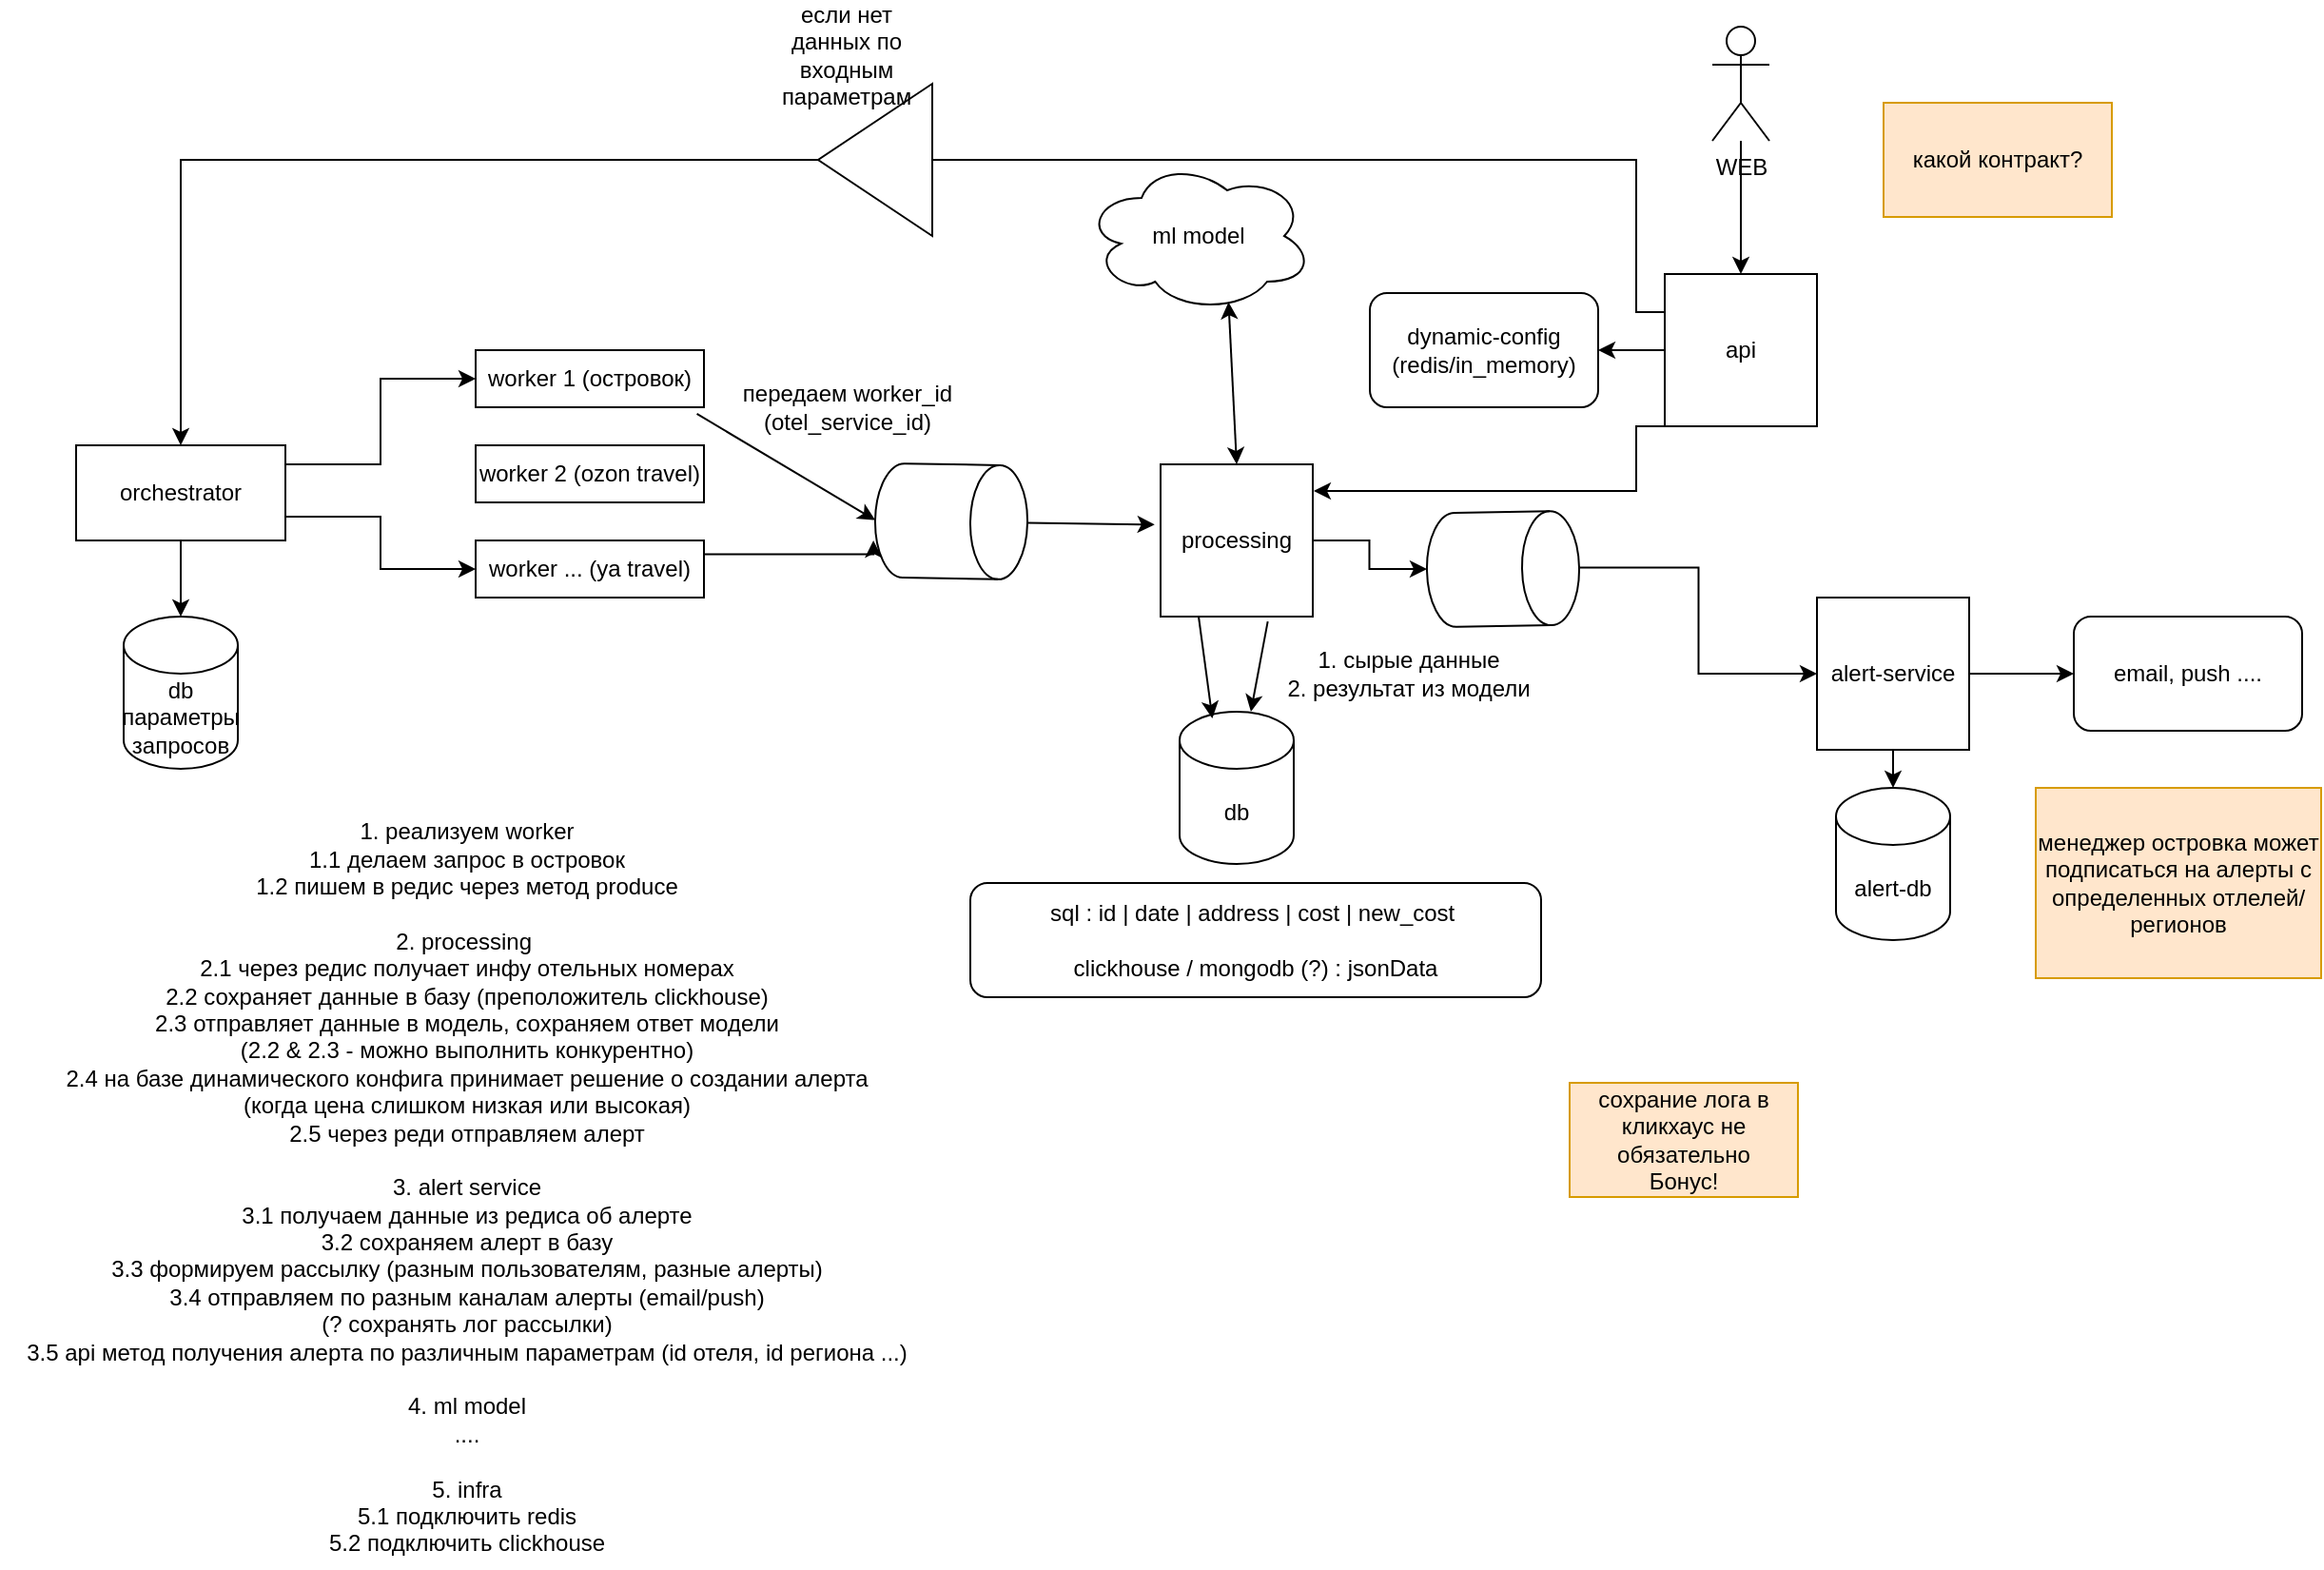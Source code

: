 <mxfile version="21.8.1" type="device">
  <diagram name="Страница — 1" id="DQRZB8wsY0Es5-H4y2CS">
    <mxGraphModel dx="1470" dy="2148" grid="1" gridSize="10" guides="1" tooltips="1" connect="1" arrows="1" fold="1" page="1" pageScale="1" pageWidth="827" pageHeight="1169" math="0" shadow="0">
      <root>
        <mxCell id="0" />
        <mxCell id="1" parent="0" />
        <mxCell id="x9cxGXDTbsu_pRV74q6P-38" style="edgeStyle=orthogonalEdgeStyle;rounded=0;orthogonalLoop=1;jettySize=auto;html=1;exitX=1;exitY=0.5;exitDx=0;exitDy=0;" edge="1" parent="1" source="x9cxGXDTbsu_pRV74q6P-2" target="x9cxGXDTbsu_pRV74q6P-37">
          <mxGeometry relative="1" as="geometry" />
        </mxCell>
        <mxCell id="x9cxGXDTbsu_pRV74q6P-2" value="processing" style="whiteSpace=wrap;html=1;aspect=fixed;" vertex="1" parent="1">
          <mxGeometry x="640" y="160" width="80" height="80" as="geometry" />
        </mxCell>
        <mxCell id="x9cxGXDTbsu_pRV74q6P-3" value="worker 1 (островок)" style="rounded=0;whiteSpace=wrap;html=1;" vertex="1" parent="1">
          <mxGeometry x="280" y="100" width="120" height="30" as="geometry" />
        </mxCell>
        <mxCell id="x9cxGXDTbsu_pRV74q6P-4" value="worker 2 (ozon travel)" style="rounded=0;whiteSpace=wrap;html=1;" vertex="1" parent="1">
          <mxGeometry x="280" y="150" width="120" height="30" as="geometry" />
        </mxCell>
        <mxCell id="x9cxGXDTbsu_pRV74q6P-6" value="worker ... (ya travel)" style="rounded=0;whiteSpace=wrap;html=1;" vertex="1" parent="1">
          <mxGeometry x="280" y="200" width="120" height="30" as="geometry" />
        </mxCell>
        <mxCell id="x9cxGXDTbsu_pRV74q6P-9" value="ml model" style="ellipse;shape=cloud;whiteSpace=wrap;html=1;" vertex="1" parent="1">
          <mxGeometry x="600" width="120" height="80" as="geometry" />
        </mxCell>
        <mxCell id="x9cxGXDTbsu_pRV74q6P-14" value="" style="shape=cylinder3;whiteSpace=wrap;html=1;boundedLbl=1;backgroundOutline=1;size=15;rotation=91;" vertex="1" parent="1">
          <mxGeometry x="500" y="150" width="60" height="80" as="geometry" />
        </mxCell>
        <mxCell id="x9cxGXDTbsu_pRV74q6P-18" value="" style="endArrow=classic;html=1;rounded=0;entryX=0.5;entryY=1;entryDx=0;entryDy=0;entryPerimeter=0;exitX=0.969;exitY=1.116;exitDx=0;exitDy=0;exitPerimeter=0;" edge="1" parent="1" source="x9cxGXDTbsu_pRV74q6P-3" target="x9cxGXDTbsu_pRV74q6P-14">
          <mxGeometry width="50" height="50" relative="1" as="geometry">
            <mxPoint x="400" y="120" as="sourcePoint" />
            <mxPoint x="470" y="180" as="targetPoint" />
          </mxGeometry>
        </mxCell>
        <mxCell id="x9cxGXDTbsu_pRV74q6P-21" value="" style="endArrow=classic;startArrow=classic;html=1;rounded=0;exitX=0.5;exitY=0;exitDx=0;exitDy=0;entryX=0.631;entryY=0.934;entryDx=0;entryDy=0;entryPerimeter=0;" edge="1" parent="1" source="x9cxGXDTbsu_pRV74q6P-2" target="x9cxGXDTbsu_pRV74q6P-9">
          <mxGeometry width="50" height="50" relative="1" as="geometry">
            <mxPoint x="640" y="135" as="sourcePoint" />
            <mxPoint x="670" y="95" as="targetPoint" />
          </mxGeometry>
        </mxCell>
        <mxCell id="x9cxGXDTbsu_pRV74q6P-22" value="" style="endArrow=classic;html=1;rounded=0;entryX=-0.039;entryY=0.396;entryDx=0;entryDy=0;entryPerimeter=0;exitX=0.5;exitY=0;exitDx=0;exitDy=0;exitPerimeter=0;" edge="1" parent="1" source="x9cxGXDTbsu_pRV74q6P-14" target="x9cxGXDTbsu_pRV74q6P-2">
          <mxGeometry width="50" height="50" relative="1" as="geometry">
            <mxPoint x="550" y="200" as="sourcePoint" />
            <mxPoint x="600" y="150" as="targetPoint" />
          </mxGeometry>
        </mxCell>
        <mxCell id="x9cxGXDTbsu_pRV74q6P-24" value="db" style="shape=cylinder3;whiteSpace=wrap;html=1;boundedLbl=1;backgroundOutline=1;size=15;" vertex="1" parent="1">
          <mxGeometry x="650" y="290" width="60" height="80" as="geometry" />
        </mxCell>
        <mxCell id="x9cxGXDTbsu_pRV74q6P-27" value="" style="endArrow=classic;html=1;rounded=0;exitX=0.25;exitY=1;exitDx=0;exitDy=0;entryX=0.287;entryY=0.044;entryDx=0;entryDy=0;entryPerimeter=0;" edge="1" parent="1" source="x9cxGXDTbsu_pRV74q6P-2" target="x9cxGXDTbsu_pRV74q6P-24">
          <mxGeometry width="50" height="50" relative="1" as="geometry">
            <mxPoint x="720" y="260" as="sourcePoint" />
            <mxPoint x="770" y="210" as="targetPoint" />
          </mxGeometry>
        </mxCell>
        <mxCell id="x9cxGXDTbsu_pRV74q6P-28" value="" style="endArrow=classic;html=1;rounded=0;exitX=0.704;exitY=1.032;exitDx=0;exitDy=0;exitPerimeter=0;" edge="1" parent="1" source="x9cxGXDTbsu_pRV74q6P-2" target="x9cxGXDTbsu_pRV74q6P-24">
          <mxGeometry width="50" height="50" relative="1" as="geometry">
            <mxPoint x="720" y="260" as="sourcePoint" />
            <mxPoint x="770" y="210" as="targetPoint" />
          </mxGeometry>
        </mxCell>
        <mxCell id="x9cxGXDTbsu_pRV74q6P-29" value="1. сырые данные&lt;br&gt;2. результат из модели" style="text;html=1;align=center;verticalAlign=middle;resizable=0;points=[];autosize=1;strokeColor=none;fillColor=none;" vertex="1" parent="1">
          <mxGeometry x="690" y="250" width="160" height="40" as="geometry" />
        </mxCell>
        <mxCell id="x9cxGXDTbsu_pRV74q6P-30" value="sql : id | date | address | cost | new_cost&amp;nbsp;&lt;br&gt;&lt;br&gt;clickhouse / mongodb (?) : jsonData" style="rounded=1;whiteSpace=wrap;html=1;" vertex="1" parent="1">
          <mxGeometry x="540" y="380" width="300" height="60" as="geometry" />
        </mxCell>
        <mxCell id="x9cxGXDTbsu_pRV74q6P-46" style="edgeStyle=orthogonalEdgeStyle;rounded=0;orthogonalLoop=1;jettySize=auto;html=1;exitX=0;exitY=0.5;exitDx=0;exitDy=0;entryX=1;entryY=0.5;entryDx=0;entryDy=0;" edge="1" parent="1" source="x9cxGXDTbsu_pRV74q6P-32" target="x9cxGXDTbsu_pRV74q6P-45">
          <mxGeometry relative="1" as="geometry" />
        </mxCell>
        <mxCell id="x9cxGXDTbsu_pRV74q6P-57" style="edgeStyle=orthogonalEdgeStyle;rounded=0;orthogonalLoop=1;jettySize=auto;html=1;exitX=0;exitY=0.25;exitDx=0;exitDy=0;entryX=0.5;entryY=0;entryDx=0;entryDy=0;" edge="1" parent="1" source="x9cxGXDTbsu_pRV74q6P-32" target="x9cxGXDTbsu_pRV74q6P-54">
          <mxGeometry relative="1" as="geometry">
            <Array as="points">
              <mxPoint x="890" y="80" />
              <mxPoint x="890" />
              <mxPoint x="125" />
            </Array>
          </mxGeometry>
        </mxCell>
        <mxCell id="x9cxGXDTbsu_pRV74q6P-32" value="api" style="whiteSpace=wrap;html=1;aspect=fixed;" vertex="1" parent="1">
          <mxGeometry x="905" y="60" width="80" height="80" as="geometry" />
        </mxCell>
        <mxCell id="x9cxGXDTbsu_pRV74q6P-34" style="edgeStyle=orthogonalEdgeStyle;rounded=0;orthogonalLoop=1;jettySize=auto;html=1;" edge="1" parent="1" source="x9cxGXDTbsu_pRV74q6P-33" target="x9cxGXDTbsu_pRV74q6P-32">
          <mxGeometry relative="1" as="geometry" />
        </mxCell>
        <mxCell id="x9cxGXDTbsu_pRV74q6P-33" value="WEB" style="shape=umlActor;verticalLabelPosition=bottom;verticalAlign=top;html=1;outlineConnect=0;" vertex="1" parent="1">
          <mxGeometry x="930" y="-70" width="30" height="60" as="geometry" />
        </mxCell>
        <mxCell id="x9cxGXDTbsu_pRV74q6P-35" value="alert-db" style="shape=cylinder3;whiteSpace=wrap;html=1;boundedLbl=1;backgroundOutline=1;size=15;" vertex="1" parent="1">
          <mxGeometry x="995" y="330" width="60" height="80" as="geometry" />
        </mxCell>
        <mxCell id="x9cxGXDTbsu_pRV74q6P-42" style="edgeStyle=orthogonalEdgeStyle;rounded=0;orthogonalLoop=1;jettySize=auto;html=1;exitX=1;exitY=0.5;exitDx=0;exitDy=0;" edge="1" parent="1" source="x9cxGXDTbsu_pRV74q6P-36" target="x9cxGXDTbsu_pRV74q6P-41">
          <mxGeometry relative="1" as="geometry" />
        </mxCell>
        <mxCell id="x9cxGXDTbsu_pRV74q6P-36" value="alert-service" style="whiteSpace=wrap;html=1;aspect=fixed;" vertex="1" parent="1">
          <mxGeometry x="985" y="230" width="80" height="80" as="geometry" />
        </mxCell>
        <mxCell id="x9cxGXDTbsu_pRV74q6P-39" style="edgeStyle=orthogonalEdgeStyle;rounded=0;orthogonalLoop=1;jettySize=auto;html=1;exitX=0.5;exitY=0;exitDx=0;exitDy=0;exitPerimeter=0;entryX=0;entryY=0.5;entryDx=0;entryDy=0;" edge="1" parent="1" source="x9cxGXDTbsu_pRV74q6P-37" target="x9cxGXDTbsu_pRV74q6P-36">
          <mxGeometry relative="1" as="geometry" />
        </mxCell>
        <mxCell id="x9cxGXDTbsu_pRV74q6P-37" value="" style="shape=cylinder3;whiteSpace=wrap;html=1;boundedLbl=1;backgroundOutline=1;size=15;rotation=89;" vertex="1" parent="1">
          <mxGeometry x="790" y="175" width="60" height="80" as="geometry" />
        </mxCell>
        <mxCell id="x9cxGXDTbsu_pRV74q6P-40" style="edgeStyle=orthogonalEdgeStyle;rounded=0;orthogonalLoop=1;jettySize=auto;html=1;exitX=0.5;exitY=1;exitDx=0;exitDy=0;entryX=0.5;entryY=0;entryDx=0;entryDy=0;entryPerimeter=0;" edge="1" parent="1" source="x9cxGXDTbsu_pRV74q6P-36" target="x9cxGXDTbsu_pRV74q6P-35">
          <mxGeometry relative="1" as="geometry" />
        </mxCell>
        <mxCell id="x9cxGXDTbsu_pRV74q6P-41" value="email, push ...." style="rounded=1;whiteSpace=wrap;html=1;" vertex="1" parent="1">
          <mxGeometry x="1120" y="240" width="120" height="60" as="geometry" />
        </mxCell>
        <mxCell id="x9cxGXDTbsu_pRV74q6P-45" value="dynamic-config&lt;br&gt;(redis/in_memory)" style="rounded=1;whiteSpace=wrap;html=1;" vertex="1" parent="1">
          <mxGeometry x="750" y="70" width="120" height="60" as="geometry" />
        </mxCell>
        <mxCell id="x9cxGXDTbsu_pRV74q6P-47" value="какой контракт?" style="whiteSpace=wrap;html=1;fillColor=#ffe6cc;strokeColor=#d79b00;" vertex="1" parent="1">
          <mxGeometry x="1020" y="-30" width="120" height="60" as="geometry" />
        </mxCell>
        <mxCell id="x9cxGXDTbsu_pRV74q6P-50" value="1. реализуем worker&lt;br&gt;1.1 делаем запрос в островок&lt;br&gt;1.2 пишем в редис через метод produce&lt;br&gt;&lt;br&gt;2. processing&amp;nbsp;&lt;br&gt;2.1 через редис получает инфу отельных номерах&lt;br&gt;2.2 сохраняет данные в базу (преположитель clickhouse)&lt;br&gt;2.3 отправляет данные в модель, сохраняем ответ модели&lt;br&gt;(2.2 &amp;amp; 2.3 - можно выполнить конкурентно)&lt;br&gt;2.4 на базе динамического конфига принимает решение о создании алерта &lt;br&gt;(когда цена слишком низкая или высокая)&lt;br&gt;2.5 через реди отправляем алерт&lt;br&gt;&lt;br&gt;3. alert service&lt;br&gt;3.1 получаем данные из редиса об алерте&lt;br&gt;3.2 сохраняем алерт в базу&lt;br&gt;3.3 формируем рассылку (разным пользователям, разные алерты)&lt;br&gt;3.4 отправляем по разным каналам алерты (email/push) &lt;br&gt;(? сохранять лог рассылки)&lt;br&gt;3.5 api метод получения алерта по различным параметрам (id отеля, id региона ...)&lt;br&gt;&lt;br&gt;4. ml model&lt;br&gt;....&lt;br&gt;&lt;br&gt;5. infra&lt;br&gt;5.1 подключить redis&lt;br&gt;5.2 подключить clickhouse" style="text;html=1;align=center;verticalAlign=middle;resizable=0;points=[];autosize=1;strokeColor=none;fillColor=none;" vertex="1" parent="1">
          <mxGeometry x="30" y="340" width="490" height="400" as="geometry" />
        </mxCell>
        <mxCell id="x9cxGXDTbsu_pRV74q6P-51" value="менеджер островка может подписаться на алерты с определенных отлелей/регионов" style="whiteSpace=wrap;html=1;fillColor=#ffe6cc;strokeColor=#d79b00;" vertex="1" parent="1">
          <mxGeometry x="1100" y="330" width="150" height="100" as="geometry" />
        </mxCell>
        <mxCell id="x9cxGXDTbsu_pRV74q6P-52" value="сохрание лога в кликхаус не обязательно&lt;br&gt;Бонус!" style="whiteSpace=wrap;html=1;fillColor=#ffe6cc;strokeColor=#d79b00;" vertex="1" parent="1">
          <mxGeometry x="855" y="485" width="120" height="60" as="geometry" />
        </mxCell>
        <mxCell id="x9cxGXDTbsu_pRV74q6P-53" value="передаем worker_id &lt;br&gt;(otel_service_id)" style="text;html=1;align=center;verticalAlign=middle;resizable=0;points=[];autosize=1;strokeColor=none;fillColor=none;" vertex="1" parent="1">
          <mxGeometry x="410" y="110" width="130" height="40" as="geometry" />
        </mxCell>
        <mxCell id="x9cxGXDTbsu_pRV74q6P-55" style="edgeStyle=orthogonalEdgeStyle;rounded=0;orthogonalLoop=1;jettySize=auto;html=1;entryX=0;entryY=0.5;entryDx=0;entryDy=0;" edge="1" parent="1" source="x9cxGXDTbsu_pRV74q6P-54" target="x9cxGXDTbsu_pRV74q6P-3">
          <mxGeometry relative="1" as="geometry">
            <Array as="points">
              <mxPoint x="230" y="160" />
              <mxPoint x="230" y="115" />
            </Array>
          </mxGeometry>
        </mxCell>
        <mxCell id="x9cxGXDTbsu_pRV74q6P-63" style="edgeStyle=orthogonalEdgeStyle;rounded=0;orthogonalLoop=1;jettySize=auto;html=1;" edge="1" parent="1" source="x9cxGXDTbsu_pRV74q6P-54" target="x9cxGXDTbsu_pRV74q6P-62">
          <mxGeometry relative="1" as="geometry" />
        </mxCell>
        <mxCell id="x9cxGXDTbsu_pRV74q6P-66" style="edgeStyle=orthogonalEdgeStyle;rounded=0;orthogonalLoop=1;jettySize=auto;html=1;exitX=1;exitY=0.75;exitDx=0;exitDy=0;entryX=0;entryY=0.5;entryDx=0;entryDy=0;" edge="1" parent="1" source="x9cxGXDTbsu_pRV74q6P-54" target="x9cxGXDTbsu_pRV74q6P-6">
          <mxGeometry relative="1" as="geometry" />
        </mxCell>
        <mxCell id="x9cxGXDTbsu_pRV74q6P-54" value="orchestrator" style="whiteSpace=wrap;html=1;" vertex="1" parent="1">
          <mxGeometry x="70" y="150" width="110" height="50" as="geometry" />
        </mxCell>
        <mxCell id="x9cxGXDTbsu_pRV74q6P-58" value="" style="triangle;whiteSpace=wrap;html=1;rotation=-180;" vertex="1" parent="1">
          <mxGeometry x="460" y="-40" width="60" height="80" as="geometry" />
        </mxCell>
        <mxCell id="x9cxGXDTbsu_pRV74q6P-59" value="если нет данных по входным параметрам" style="text;html=1;strokeColor=none;fillColor=none;align=center;verticalAlign=middle;whiteSpace=wrap;rounded=0;" vertex="1" parent="1">
          <mxGeometry x="445" y="-70" width="60" height="30" as="geometry" />
        </mxCell>
        <mxCell id="x9cxGXDTbsu_pRV74q6P-62" value="db&lt;br&gt;параметры&lt;br&gt;запросов" style="shape=cylinder3;whiteSpace=wrap;html=1;boundedLbl=1;backgroundOutline=1;size=15;" vertex="1" parent="1">
          <mxGeometry x="95" y="240" width="60" height="80" as="geometry" />
        </mxCell>
        <mxCell id="x9cxGXDTbsu_pRV74q6P-64" style="edgeStyle=orthogonalEdgeStyle;rounded=0;orthogonalLoop=1;jettySize=auto;html=1;exitX=1;exitY=0.5;exitDx=0;exitDy=0;entryX=0.725;entryY=1.009;entryDx=0;entryDy=0;entryPerimeter=0;" edge="1" parent="1">
          <mxGeometry relative="1" as="geometry">
            <mxPoint x="400" y="212.21" as="sourcePoint" />
            <mxPoint x="489.051" y="199.997" as="targetPoint" />
            <Array as="points">
              <mxPoint x="400" y="207.21" />
              <mxPoint x="489" y="207.21" />
            </Array>
          </mxGeometry>
        </mxCell>
        <mxCell id="x9cxGXDTbsu_pRV74q6P-67" style="edgeStyle=orthogonalEdgeStyle;rounded=0;orthogonalLoop=1;jettySize=auto;html=1;exitX=0;exitY=1;exitDx=0;exitDy=0;entryX=1.006;entryY=0.175;entryDx=0;entryDy=0;entryPerimeter=0;" edge="1" parent="1" source="x9cxGXDTbsu_pRV74q6P-32" target="x9cxGXDTbsu_pRV74q6P-2">
          <mxGeometry relative="1" as="geometry">
            <Array as="points">
              <mxPoint x="890" y="140" />
              <mxPoint x="890" y="174" />
            </Array>
          </mxGeometry>
        </mxCell>
      </root>
    </mxGraphModel>
  </diagram>
</mxfile>
